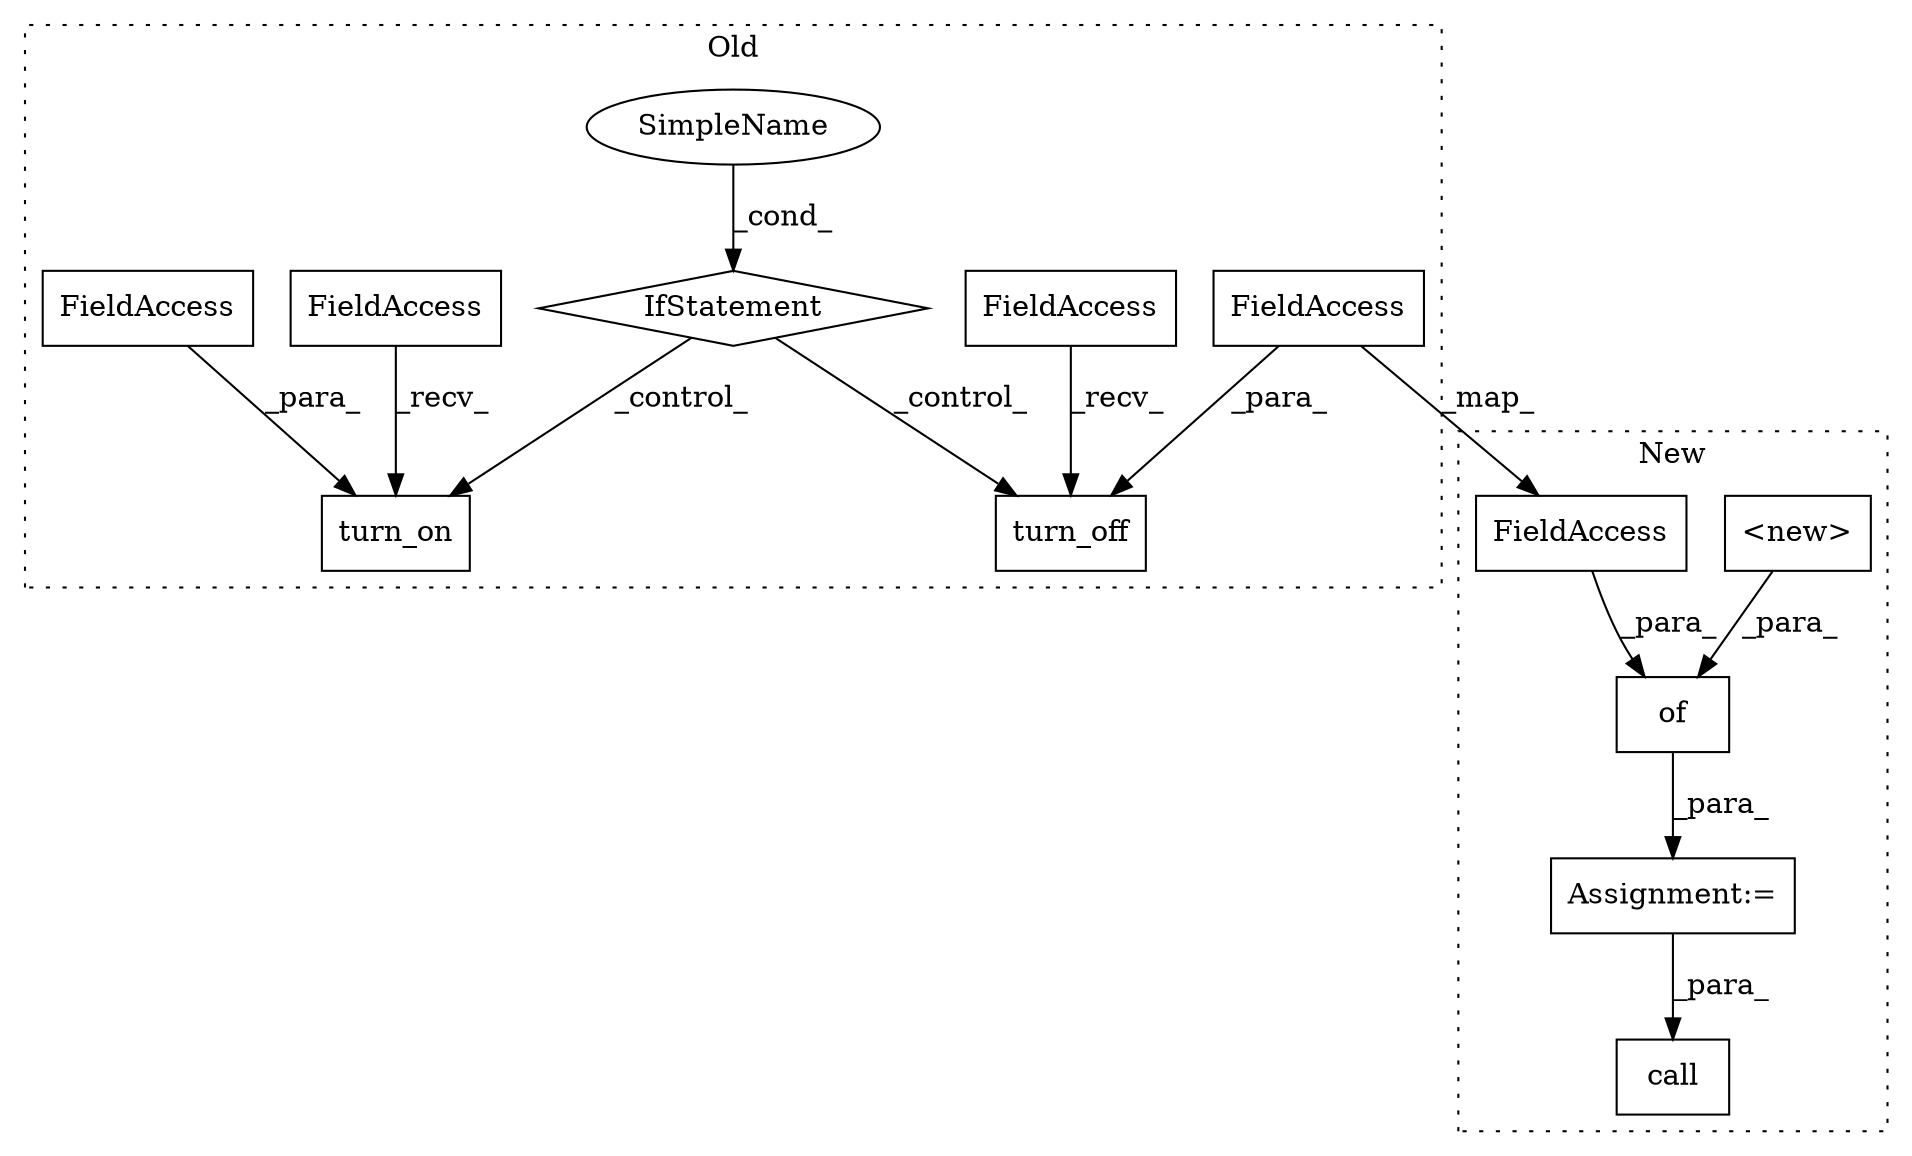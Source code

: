 digraph G {
subgraph cluster0 {
1 [label="turn_off" a="32" s="3648,3671" l="9,1" shape="box"];
4 [label="SimpleName" a="42" s="" l="" shape="ellipse"];
5 [label="IfStatement" a="25" s="3519,3533" l="4,2" shape="diamond"];
6 [label="turn_on" a="32" s="3570,3598" l="8,1" shape="box"];
7 [label="FieldAccess" a="22" s="3578" l="14" shape="box"];
8 [label="FieldAccess" a="22" s="3621" l="26" shape="box"];
9 [label="FieldAccess" a="22" s="3543" l="26" shape="box"];
12 [label="FieldAccess" a="22" s="3657" l="14" shape="box"];
label = "Old";
style="dotted";
}
subgraph cluster1 {
2 [label="of" a="32" s="3901,3971" l="3,1" shape="box"];
3 [label="call" a="32" s="3997,4031" l="5,1" shape="box"];
10 [label="<new>" a="14" s="3904" l="20" shape="box"];
11 [label="Assignment:=" a="7" s="3896" l="1" shape="box"];
13 [label="FieldAccess" a="22" s="3925" l="14" shape="box"];
label = "New";
style="dotted";
}
2 -> 11 [label="_para_"];
4 -> 5 [label="_cond_"];
5 -> 6 [label="_control_"];
5 -> 1 [label="_control_"];
7 -> 6 [label="_para_"];
8 -> 1 [label="_recv_"];
9 -> 6 [label="_recv_"];
10 -> 2 [label="_para_"];
11 -> 3 [label="_para_"];
12 -> 1 [label="_para_"];
12 -> 13 [label="_map_"];
13 -> 2 [label="_para_"];
}
